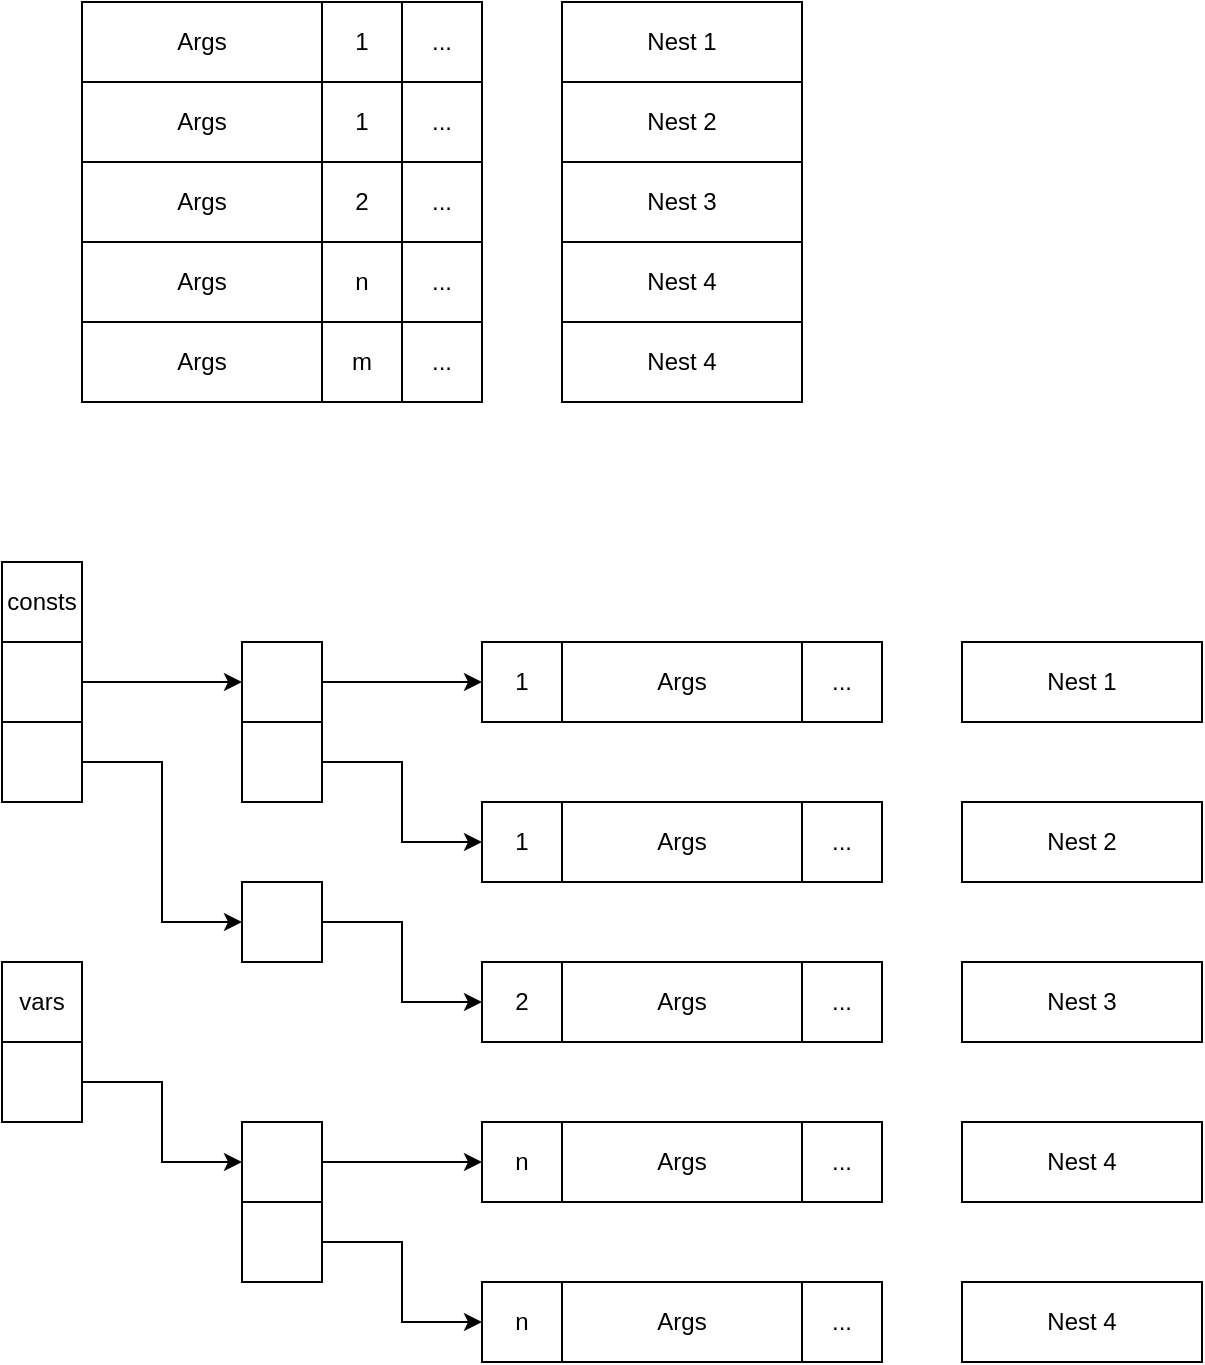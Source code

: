 <mxfile version="21.6.5" type="device">
  <diagram name="Page-1" id="1wovM4oJGuvUnKAgoFeF">
    <mxGraphModel dx="1120" dy="1033" grid="1" gridSize="10" guides="1" tooltips="1" connect="1" arrows="1" fold="1" page="1" pageScale="1" pageWidth="827" pageHeight="1169" math="0" shadow="0">
      <root>
        <mxCell id="0" />
        <mxCell id="1" parent="0" />
        <mxCell id="ujLwgoAO9EKYY9btG_Ej-5" value="Args" style="rounded=0;whiteSpace=wrap;html=1;" parent="1" vertex="1">
          <mxGeometry x="80" y="280" width="120" height="40" as="geometry" />
        </mxCell>
        <mxCell id="ujLwgoAO9EKYY9btG_Ej-6" value="1" style="rounded=0;whiteSpace=wrap;html=1;" parent="1" vertex="1">
          <mxGeometry x="200" y="280" width="40" height="40" as="geometry" />
        </mxCell>
        <mxCell id="ujLwgoAO9EKYY9btG_Ej-9" value="Args" style="rounded=0;whiteSpace=wrap;html=1;" parent="1" vertex="1">
          <mxGeometry x="80" y="320" width="120" height="40" as="geometry" />
        </mxCell>
        <mxCell id="ujLwgoAO9EKYY9btG_Ej-10" value="2" style="rounded=0;whiteSpace=wrap;html=1;" parent="1" vertex="1">
          <mxGeometry x="200" y="320" width="40" height="40" as="geometry" />
        </mxCell>
        <mxCell id="ujLwgoAO9EKYY9btG_Ej-13" value="Args" style="rounded=0;whiteSpace=wrap;html=1;" parent="1" vertex="1">
          <mxGeometry x="80" y="360" width="120" height="40" as="geometry" />
        </mxCell>
        <mxCell id="ujLwgoAO9EKYY9btG_Ej-14" value="n" style="rounded=0;whiteSpace=wrap;html=1;" parent="1" vertex="1">
          <mxGeometry x="200" y="360" width="40" height="40" as="geometry" />
        </mxCell>
        <mxCell id="ujLwgoAO9EKYY9btG_Ej-17" value="Args" style="rounded=0;whiteSpace=wrap;html=1;" parent="1" vertex="1">
          <mxGeometry x="80" y="240" width="120" height="40" as="geometry" />
        </mxCell>
        <mxCell id="ujLwgoAO9EKYY9btG_Ej-18" value="1" style="rounded=0;whiteSpace=wrap;html=1;" parent="1" vertex="1">
          <mxGeometry x="200" y="240" width="40" height="40" as="geometry" />
        </mxCell>
        <mxCell id="ujLwgoAO9EKYY9btG_Ej-19" value="..." style="rounded=0;whiteSpace=wrap;html=1;" parent="1" vertex="1">
          <mxGeometry x="240" y="240" width="40" height="40" as="geometry" />
        </mxCell>
        <mxCell id="ujLwgoAO9EKYY9btG_Ej-21" value="Nest 1" style="rounded=0;whiteSpace=wrap;html=1;" parent="1" vertex="1">
          <mxGeometry x="320" y="240" width="120" height="40" as="geometry" />
        </mxCell>
        <mxCell id="ujLwgoAO9EKYY9btG_Ej-22" value="Nest 2" style="rounded=0;whiteSpace=wrap;html=1;" parent="1" vertex="1">
          <mxGeometry x="320" y="280" width="120" height="40" as="geometry" />
        </mxCell>
        <mxCell id="ujLwgoAO9EKYY9btG_Ej-23" value="Nest 3" style="rounded=0;whiteSpace=wrap;html=1;" parent="1" vertex="1">
          <mxGeometry x="320" y="320" width="120" height="40" as="geometry" />
        </mxCell>
        <mxCell id="ujLwgoAO9EKYY9btG_Ej-24" value="Nest 4" style="rounded=0;whiteSpace=wrap;html=1;" parent="1" vertex="1">
          <mxGeometry x="320" y="360" width="120" height="40" as="geometry" />
        </mxCell>
        <mxCell id="ujLwgoAO9EKYY9btG_Ej-25" value="Args" style="rounded=0;whiteSpace=wrap;html=1;" parent="1" vertex="1">
          <mxGeometry x="320" y="640" width="120" height="40" as="geometry" />
        </mxCell>
        <mxCell id="ujLwgoAO9EKYY9btG_Ej-28" value="Args" style="rounded=0;whiteSpace=wrap;html=1;" parent="1" vertex="1">
          <mxGeometry x="320" y="720" width="120" height="40" as="geometry" />
        </mxCell>
        <mxCell id="ujLwgoAO9EKYY9btG_Ej-31" value="Args" style="rounded=0;whiteSpace=wrap;html=1;" parent="1" vertex="1">
          <mxGeometry x="320" y="800" width="120" height="40" as="geometry" />
        </mxCell>
        <mxCell id="ujLwgoAO9EKYY9btG_Ej-34" value="Args" style="rounded=0;whiteSpace=wrap;html=1;" parent="1" vertex="1">
          <mxGeometry x="320" y="560" width="120" height="40" as="geometry" />
        </mxCell>
        <mxCell id="ujLwgoAO9EKYY9btG_Ej-37" value="Nest 1" style="rounded=0;whiteSpace=wrap;html=1;" parent="1" vertex="1">
          <mxGeometry x="520" y="560" width="120" height="40" as="geometry" />
        </mxCell>
        <mxCell id="ujLwgoAO9EKYY9btG_Ej-38" value="Nest 2" style="rounded=0;whiteSpace=wrap;html=1;" parent="1" vertex="1">
          <mxGeometry x="520" y="640" width="120" height="40" as="geometry" />
        </mxCell>
        <mxCell id="ujLwgoAO9EKYY9btG_Ej-39" value="Nest 3" style="rounded=0;whiteSpace=wrap;html=1;" parent="1" vertex="1">
          <mxGeometry x="520" y="720" width="120" height="40" as="geometry" />
        </mxCell>
        <mxCell id="ujLwgoAO9EKYY9btG_Ej-40" value="Nest 4" style="rounded=0;whiteSpace=wrap;html=1;" parent="1" vertex="1">
          <mxGeometry x="520" y="800" width="120" height="40" as="geometry" />
        </mxCell>
        <mxCell id="ujLwgoAO9EKYY9btG_Ej-41" value="1" style="rounded=0;whiteSpace=wrap;html=1;" parent="1" vertex="1">
          <mxGeometry x="280" y="640" width="40" height="40" as="geometry" />
        </mxCell>
        <mxCell id="ujLwgoAO9EKYY9btG_Ej-42" value="2" style="rounded=0;whiteSpace=wrap;html=1;" parent="1" vertex="1">
          <mxGeometry x="280" y="720" width="40" height="40" as="geometry" />
        </mxCell>
        <mxCell id="ujLwgoAO9EKYY9btG_Ej-43" value="n" style="rounded=0;whiteSpace=wrap;html=1;" parent="1" vertex="1">
          <mxGeometry x="280" y="800" width="40" height="40" as="geometry" />
        </mxCell>
        <mxCell id="ujLwgoAO9EKYY9btG_Ej-44" value="1" style="rounded=0;whiteSpace=wrap;html=1;" parent="1" vertex="1">
          <mxGeometry x="280" y="560" width="40" height="40" as="geometry" />
        </mxCell>
        <mxCell id="ujLwgoAO9EKYY9btG_Ej-45" value="..." style="rounded=0;whiteSpace=wrap;html=1;" parent="1" vertex="1">
          <mxGeometry x="240" y="280" width="40" height="40" as="geometry" />
        </mxCell>
        <mxCell id="ujLwgoAO9EKYY9btG_Ej-46" value="..." style="rounded=0;whiteSpace=wrap;html=1;" parent="1" vertex="1">
          <mxGeometry x="240" y="320" width="40" height="40" as="geometry" />
        </mxCell>
        <mxCell id="ujLwgoAO9EKYY9btG_Ej-47" value="..." style="rounded=0;whiteSpace=wrap;html=1;" parent="1" vertex="1">
          <mxGeometry x="240" y="360" width="40" height="40" as="geometry" />
        </mxCell>
        <mxCell id="ujLwgoAO9EKYY9btG_Ej-48" value="..." style="rounded=0;whiteSpace=wrap;html=1;" parent="1" vertex="1">
          <mxGeometry x="440" y="560" width="40" height="40" as="geometry" />
        </mxCell>
        <mxCell id="ujLwgoAO9EKYY9btG_Ej-49" value="..." style="rounded=0;whiteSpace=wrap;html=1;" parent="1" vertex="1">
          <mxGeometry x="440" y="640" width="40" height="40" as="geometry" />
        </mxCell>
        <mxCell id="ujLwgoAO9EKYY9btG_Ej-50" value="..." style="rounded=0;whiteSpace=wrap;html=1;" parent="1" vertex="1">
          <mxGeometry x="440" y="720" width="40" height="40" as="geometry" />
        </mxCell>
        <mxCell id="ujLwgoAO9EKYY9btG_Ej-51" value="..." style="rounded=0;whiteSpace=wrap;html=1;" parent="1" vertex="1">
          <mxGeometry x="440" y="800" width="40" height="40" as="geometry" />
        </mxCell>
        <mxCell id="zN33hZr8zcz_KOZlkJ_o-4" style="edgeStyle=orthogonalEdgeStyle;rounded=0;orthogonalLoop=1;jettySize=auto;html=1;" parent="1" source="ujLwgoAO9EKYY9btG_Ej-52" target="zN33hZr8zcz_KOZlkJ_o-1" edge="1">
          <mxGeometry relative="1" as="geometry" />
        </mxCell>
        <mxCell id="ujLwgoAO9EKYY9btG_Ej-52" value="" style="rounded=0;whiteSpace=wrap;html=1;" parent="1" vertex="1">
          <mxGeometry x="40" y="560" width="40" height="40" as="geometry" />
        </mxCell>
        <mxCell id="zN33hZr8zcz_KOZlkJ_o-8" style="edgeStyle=orthogonalEdgeStyle;rounded=0;orthogonalLoop=1;jettySize=auto;html=1;entryX=0;entryY=0.5;entryDx=0;entryDy=0;" parent="1" source="ujLwgoAO9EKYY9btG_Ej-53" target="zN33hZr8zcz_KOZlkJ_o-7" edge="1">
          <mxGeometry relative="1" as="geometry" />
        </mxCell>
        <mxCell id="ujLwgoAO9EKYY9btG_Ej-53" value="" style="rounded=0;whiteSpace=wrap;html=1;" parent="1" vertex="1">
          <mxGeometry x="40" y="600" width="40" height="40" as="geometry" />
        </mxCell>
        <mxCell id="ujLwgoAO9EKYY9btG_Ej-56" value="consts" style="rounded=0;whiteSpace=wrap;html=1;" parent="1" vertex="1">
          <mxGeometry x="40" y="520" width="40" height="40" as="geometry" />
        </mxCell>
        <mxCell id="ujLwgoAO9EKYY9btG_Ej-57" value="vars" style="rounded=0;whiteSpace=wrap;html=1;" parent="1" vertex="1">
          <mxGeometry x="40" y="720" width="40" height="40" as="geometry" />
        </mxCell>
        <mxCell id="zN33hZr8zcz_KOZlkJ_o-20" style="edgeStyle=orthogonalEdgeStyle;rounded=0;orthogonalLoop=1;jettySize=auto;html=1;entryX=0;entryY=0.5;entryDx=0;entryDy=0;" parent="1" source="ujLwgoAO9EKYY9btG_Ej-59" target="zN33hZr8zcz_KOZlkJ_o-18" edge="1">
          <mxGeometry relative="1" as="geometry" />
        </mxCell>
        <mxCell id="ujLwgoAO9EKYY9btG_Ej-59" value="" style="rounded=0;whiteSpace=wrap;html=1;" parent="1" vertex="1">
          <mxGeometry x="40" y="760" width="40" height="40" as="geometry" />
        </mxCell>
        <mxCell id="zN33hZr8zcz_KOZlkJ_o-5" style="edgeStyle=orthogonalEdgeStyle;rounded=0;orthogonalLoop=1;jettySize=auto;html=1;entryX=0;entryY=0.5;entryDx=0;entryDy=0;" parent="1" source="zN33hZr8zcz_KOZlkJ_o-1" target="ujLwgoAO9EKYY9btG_Ej-44" edge="1">
          <mxGeometry relative="1" as="geometry" />
        </mxCell>
        <mxCell id="zN33hZr8zcz_KOZlkJ_o-1" value="" style="rounded=0;whiteSpace=wrap;html=1;" parent="1" vertex="1">
          <mxGeometry x="160" y="560" width="40" height="40" as="geometry" />
        </mxCell>
        <mxCell id="zN33hZr8zcz_KOZlkJ_o-6" style="edgeStyle=orthogonalEdgeStyle;rounded=0;orthogonalLoop=1;jettySize=auto;html=1;entryX=0;entryY=0.5;entryDx=0;entryDy=0;" parent="1" source="zN33hZr8zcz_KOZlkJ_o-2" target="ujLwgoAO9EKYY9btG_Ej-41" edge="1">
          <mxGeometry relative="1" as="geometry" />
        </mxCell>
        <mxCell id="zN33hZr8zcz_KOZlkJ_o-2" value="" style="rounded=0;whiteSpace=wrap;html=1;" parent="1" vertex="1">
          <mxGeometry x="160" y="600" width="40" height="40" as="geometry" />
        </mxCell>
        <mxCell id="zN33hZr8zcz_KOZlkJ_o-9" style="edgeStyle=orthogonalEdgeStyle;rounded=0;orthogonalLoop=1;jettySize=auto;html=1;entryX=0;entryY=0.5;entryDx=0;entryDy=0;" parent="1" source="zN33hZr8zcz_KOZlkJ_o-7" target="ujLwgoAO9EKYY9btG_Ej-42" edge="1">
          <mxGeometry relative="1" as="geometry" />
        </mxCell>
        <mxCell id="zN33hZr8zcz_KOZlkJ_o-7" value="" style="rounded=0;whiteSpace=wrap;html=1;" parent="1" vertex="1">
          <mxGeometry x="160" y="680" width="40" height="40" as="geometry" />
        </mxCell>
        <mxCell id="zN33hZr8zcz_KOZlkJ_o-10" value="Args" style="rounded=0;whiteSpace=wrap;html=1;" parent="1" vertex="1">
          <mxGeometry x="80" y="400" width="120" height="40" as="geometry" />
        </mxCell>
        <mxCell id="zN33hZr8zcz_KOZlkJ_o-11" value="m" style="rounded=0;whiteSpace=wrap;html=1;" parent="1" vertex="1">
          <mxGeometry x="200" y="400" width="40" height="40" as="geometry" />
        </mxCell>
        <mxCell id="zN33hZr8zcz_KOZlkJ_o-12" value="Nest 4" style="rounded=0;whiteSpace=wrap;html=1;" parent="1" vertex="1">
          <mxGeometry x="320" y="400" width="120" height="40" as="geometry" />
        </mxCell>
        <mxCell id="zN33hZr8zcz_KOZlkJ_o-13" value="..." style="rounded=0;whiteSpace=wrap;html=1;" parent="1" vertex="1">
          <mxGeometry x="240" y="400" width="40" height="40" as="geometry" />
        </mxCell>
        <mxCell id="zN33hZr8zcz_KOZlkJ_o-14" value="Args" style="rounded=0;whiteSpace=wrap;html=1;" parent="1" vertex="1">
          <mxGeometry x="320" y="880" width="120" height="40" as="geometry" />
        </mxCell>
        <mxCell id="zN33hZr8zcz_KOZlkJ_o-15" value="Nest 4" style="rounded=0;whiteSpace=wrap;html=1;" parent="1" vertex="1">
          <mxGeometry x="520" y="880" width="120" height="40" as="geometry" />
        </mxCell>
        <mxCell id="zN33hZr8zcz_KOZlkJ_o-16" value="n" style="rounded=0;whiteSpace=wrap;html=1;" parent="1" vertex="1">
          <mxGeometry x="280" y="880" width="40" height="40" as="geometry" />
        </mxCell>
        <mxCell id="zN33hZr8zcz_KOZlkJ_o-17" value="..." style="rounded=0;whiteSpace=wrap;html=1;" parent="1" vertex="1">
          <mxGeometry x="440" y="880" width="40" height="40" as="geometry" />
        </mxCell>
        <mxCell id="zN33hZr8zcz_KOZlkJ_o-21" style="edgeStyle=orthogonalEdgeStyle;rounded=0;orthogonalLoop=1;jettySize=auto;html=1;" parent="1" source="zN33hZr8zcz_KOZlkJ_o-18" target="ujLwgoAO9EKYY9btG_Ej-43" edge="1">
          <mxGeometry relative="1" as="geometry" />
        </mxCell>
        <mxCell id="zN33hZr8zcz_KOZlkJ_o-18" value="" style="rounded=0;whiteSpace=wrap;html=1;" parent="1" vertex="1">
          <mxGeometry x="160" y="800" width="40" height="40" as="geometry" />
        </mxCell>
        <mxCell id="zN33hZr8zcz_KOZlkJ_o-22" value="" style="edgeStyle=orthogonalEdgeStyle;rounded=0;orthogonalLoop=1;jettySize=auto;html=1;" parent="1" source="zN33hZr8zcz_KOZlkJ_o-19" target="zN33hZr8zcz_KOZlkJ_o-16" edge="1">
          <mxGeometry relative="1" as="geometry" />
        </mxCell>
        <mxCell id="zN33hZr8zcz_KOZlkJ_o-19" value="" style="rounded=0;whiteSpace=wrap;html=1;" parent="1" vertex="1">
          <mxGeometry x="160" y="840" width="40" height="40" as="geometry" />
        </mxCell>
      </root>
    </mxGraphModel>
  </diagram>
</mxfile>
